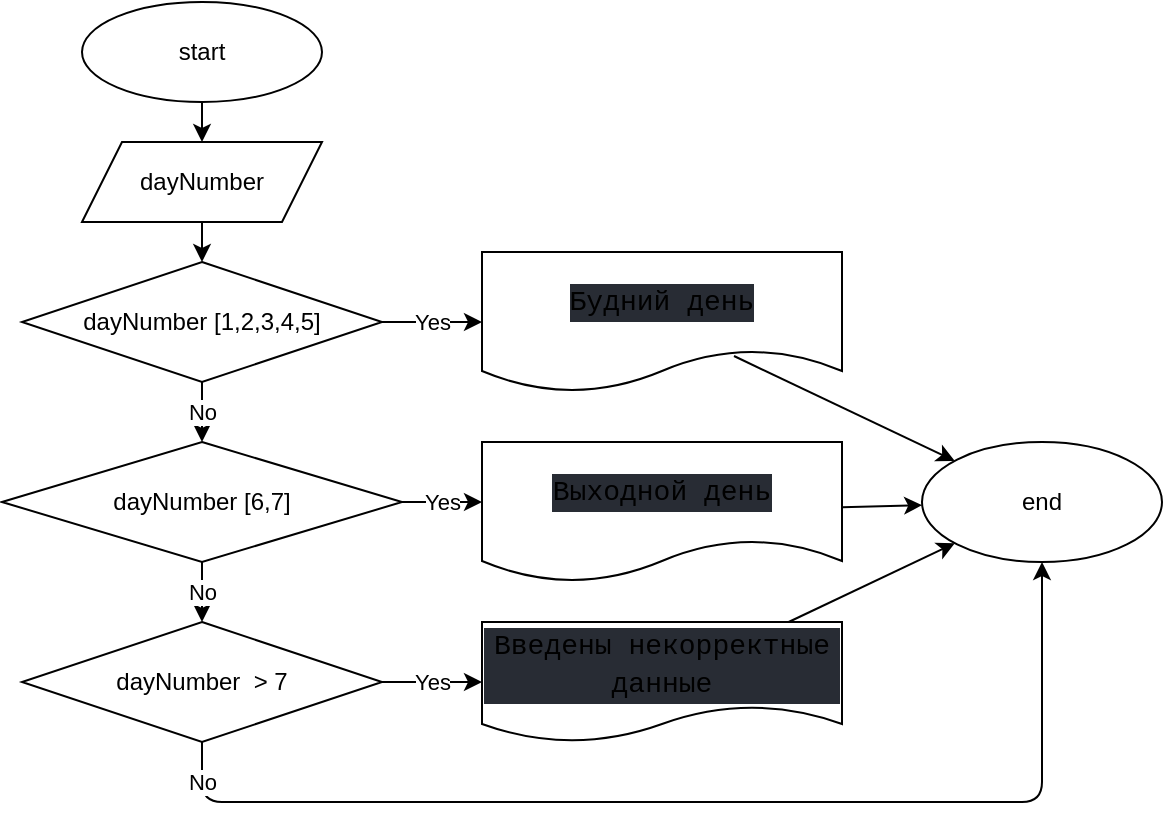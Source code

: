 <mxfile>
    <diagram id="_11YF9idxJkEBj0cQZan" name="Page-1">
        <mxGraphModel dx="525" dy="478" grid="1" gridSize="10" guides="1" tooltips="1" connect="1" arrows="1" fold="1" page="1" pageScale="1" pageWidth="827" pageHeight="1169" math="0" shadow="0">
            <root>
                <mxCell id="0"/>
                <mxCell id="1" parent="0"/>
                <mxCell id="4" value="" style="edgeStyle=none;html=1;" parent="1" source="2" target="3" edge="1">
                    <mxGeometry relative="1" as="geometry"/>
                </mxCell>
                <mxCell id="2" value="start" style="ellipse;whiteSpace=wrap;html=1;" parent="1" vertex="1">
                    <mxGeometry x="260" y="40" width="120" height="50" as="geometry"/>
                </mxCell>
                <mxCell id="6" value="" style="edgeStyle=none;html=1;" parent="1" source="3" edge="1">
                    <mxGeometry relative="1" as="geometry">
                        <mxPoint x="320" y="170" as="targetPoint"/>
                    </mxGeometry>
                </mxCell>
                <mxCell id="3" value="dayNumber" style="shape=parallelogram;perimeter=parallelogramPerimeter;whiteSpace=wrap;html=1;fixedSize=1;" parent="1" vertex="1">
                    <mxGeometry x="260" y="110" width="120" height="40" as="geometry"/>
                </mxCell>
                <mxCell id="18" value="Yes" style="edgeStyle=none;html=1;entryX=0;entryY=0.5;entryDx=0;entryDy=0;" edge="1" parent="1" source="16" target="23">
                    <mxGeometry relative="1" as="geometry">
                        <mxPoint x="420.625" y="410" as="targetPoint"/>
                    </mxGeometry>
                </mxCell>
                <mxCell id="20" value="No" style="edgeStyle=none;html=1;" edge="1" parent="1" source="16" target="19">
                    <mxGeometry relative="1" as="geometry"/>
                </mxCell>
                <mxCell id="16" value="dayNumber [1,2,3,4,5]" style="rhombus;whiteSpace=wrap;html=1;" vertex="1" parent="1">
                    <mxGeometry x="230" y="170" width="180" height="60" as="geometry"/>
                </mxCell>
                <mxCell id="22" value="Yes" style="edgeStyle=none;html=1;" edge="1" parent="1" source="19">
                    <mxGeometry relative="1" as="geometry">
                        <mxPoint x="460" y="290" as="targetPoint"/>
                    </mxGeometry>
                </mxCell>
                <mxCell id="29" value="No" style="edgeStyle=none;html=1;" edge="1" parent="1" source="19" target="28">
                    <mxGeometry relative="1" as="geometry"/>
                </mxCell>
                <mxCell id="19" value="&lt;span&gt;dayNumber [6,7]&lt;/span&gt;" style="rhombus;whiteSpace=wrap;html=1;" vertex="1" parent="1">
                    <mxGeometry x="220" y="260" width="200" height="60" as="geometry"/>
                </mxCell>
                <mxCell id="26" value="" style="edgeStyle=none;html=1;exitX=0.7;exitY=0.743;exitDx=0;exitDy=0;exitPerimeter=0;" edge="1" parent="1" source="23" target="25">
                    <mxGeometry relative="1" as="geometry"/>
                </mxCell>
                <mxCell id="23" value="&lt;div style=&quot;background-color: rgb(40 , 44 , 52) ; font-family: &amp;#34;consolas&amp;#34; , &amp;#34;courier new&amp;#34; , monospace ; font-size: 14px ; line-height: 19px&quot;&gt;Будний день&lt;/div&gt;" style="shape=document;whiteSpace=wrap;html=1;boundedLbl=1;" vertex="1" parent="1">
                    <mxGeometry x="460" y="165" width="180" height="70" as="geometry"/>
                </mxCell>
                <mxCell id="27" style="edgeStyle=none;html=1;" edge="1" parent="1" source="24" target="25">
                    <mxGeometry relative="1" as="geometry"/>
                </mxCell>
                <mxCell id="24" value="&lt;div style=&quot;background-color: rgb(40 , 44 , 52) ; font-family: &amp;#34;consolas&amp;#34; , &amp;#34;courier new&amp;#34; , monospace ; font-size: 14px ; line-height: 19px&quot;&gt;Выходной день&lt;/div&gt;" style="shape=document;whiteSpace=wrap;html=1;boundedLbl=1;" vertex="1" parent="1">
                    <mxGeometry x="460" y="260" width="180" height="70" as="geometry"/>
                </mxCell>
                <mxCell id="25" value="end" style="ellipse;whiteSpace=wrap;html=1;" vertex="1" parent="1">
                    <mxGeometry x="680" y="260" width="120" height="60" as="geometry"/>
                </mxCell>
                <mxCell id="31" value="Yes" style="edgeStyle=none;html=1;" edge="1" parent="1" source="28" target="30">
                    <mxGeometry relative="1" as="geometry"/>
                </mxCell>
                <mxCell id="33" value="No" style="edgeStyle=none;html=1;" edge="1" parent="1" source="28" target="25">
                    <mxGeometry x="-0.93" relative="1" as="geometry">
                        <Array as="points">
                            <mxPoint x="320" y="440"/>
                            <mxPoint x="740" y="440"/>
                        </Array>
                        <mxPoint as="offset"/>
                    </mxGeometry>
                </mxCell>
                <mxCell id="28" value="&lt;span&gt;dayNumber&amp;nbsp; &amp;gt; 7&lt;/span&gt;" style="rhombus;whiteSpace=wrap;html=1;" vertex="1" parent="1">
                    <mxGeometry x="230" y="350" width="180" height="60" as="geometry"/>
                </mxCell>
                <mxCell id="32" style="edgeStyle=none;html=1;" edge="1" parent="1" source="30" target="25">
                    <mxGeometry relative="1" as="geometry"/>
                </mxCell>
                <mxCell id="30" value="&lt;div style=&quot;background-color: rgb(40 , 44 , 52) ; font-family: &amp;#34;consolas&amp;#34; , &amp;#34;courier new&amp;#34; , monospace ; font-size: 14px ; line-height: 19px&quot;&gt;Введены некорректные данные&lt;/div&gt;" style="shape=document;whiteSpace=wrap;html=1;boundedLbl=1;" vertex="1" parent="1">
                    <mxGeometry x="460" y="350" width="180" height="60" as="geometry"/>
                </mxCell>
            </root>
        </mxGraphModel>
    </diagram>
</mxfile>